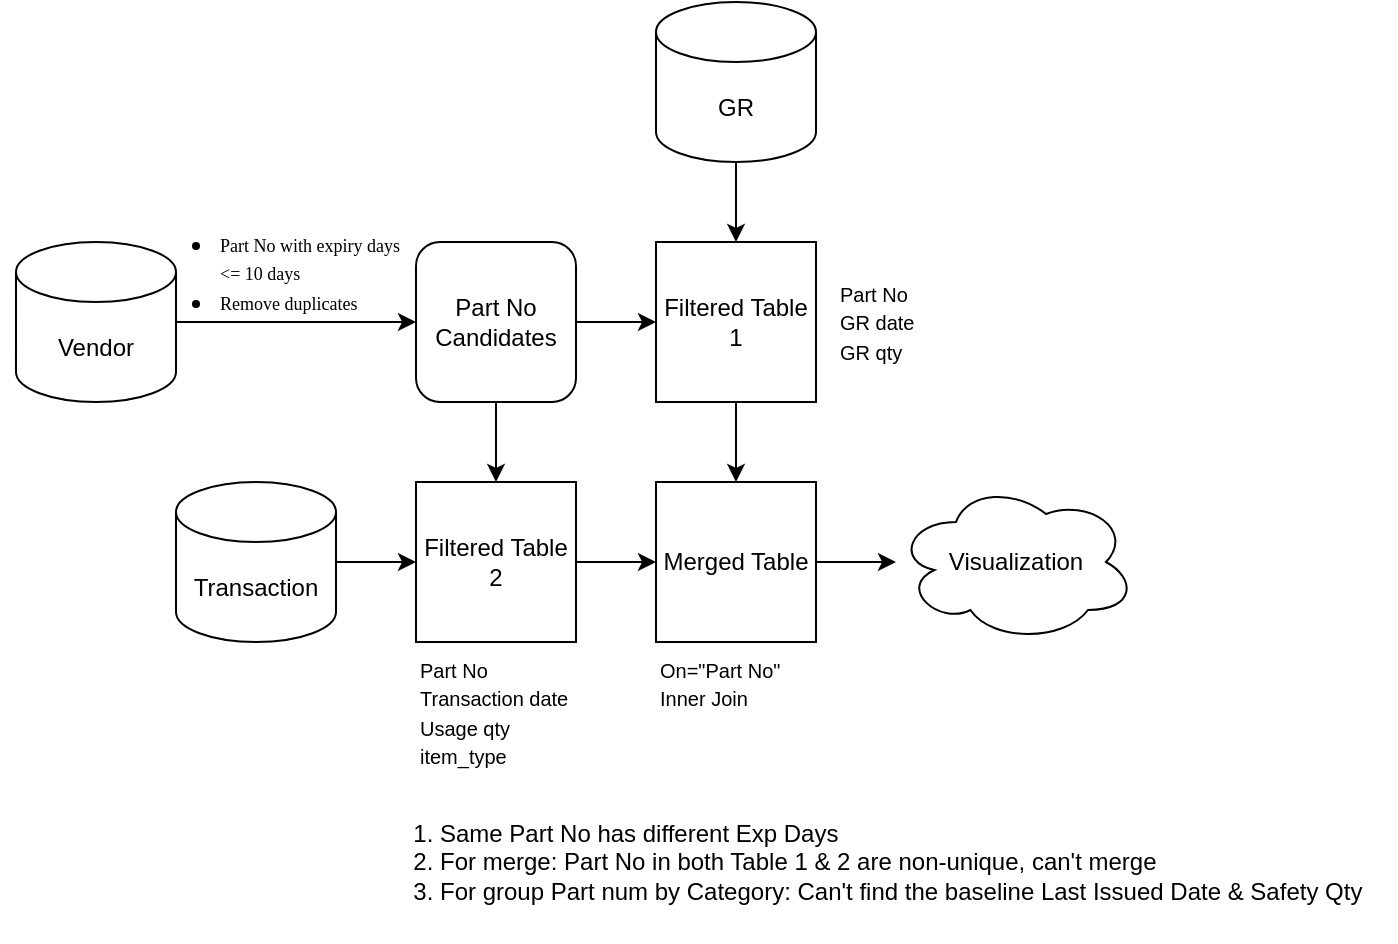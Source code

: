 <mxfile version="21.2.8" type="device">
  <diagram name="第 1 页" id="IrSHBF4i6lEzjxUa9KWe">
    <mxGraphModel dx="611" dy="499" grid="1" gridSize="10" guides="1" tooltips="1" connect="1" arrows="1" fold="1" page="1" pageScale="1" pageWidth="827" pageHeight="1169" math="0" shadow="0">
      <root>
        <mxCell id="0" />
        <mxCell id="1" parent="0" />
        <mxCell id="WkcVYtYWA_B80eKqmp-8-4" value="" style="endArrow=classic;html=1;rounded=0;exitX=1;exitY=0.5;exitDx=0;exitDy=0;" edge="1" parent="1">
          <mxGeometry width="50" height="50" relative="1" as="geometry">
            <mxPoint x="120" y="200" as="sourcePoint" />
            <mxPoint x="320" y="200" as="targetPoint" />
          </mxGeometry>
        </mxCell>
        <mxCell id="WkcVYtYWA_B80eKqmp-8-5" value="&lt;ul&gt;&lt;li&gt;&lt;span style=&quot;background-color: initial; font-family: &amp;quot;Times New Roman&amp;quot;; font-size: 9px;&quot;&gt;Part No with expiry days &amp;lt;= 10 days&lt;/span&gt;&lt;/li&gt;&lt;li&gt;&lt;span style=&quot;font-size: 9px; font-family: &amp;quot;Times New Roman&amp;quot;; background-color: initial;&quot;&gt;Remove duplicates&lt;/span&gt;&lt;/li&gt;&lt;/ul&gt;" style="text;html=1;strokeColor=none;fillColor=none;align=left;verticalAlign=middle;whiteSpace=wrap;rounded=0;" vertex="1" parent="1">
          <mxGeometry x="180" y="160" width="140" height="30" as="geometry" />
        </mxCell>
        <mxCell id="WkcVYtYWA_B80eKqmp-8-35" style="edgeStyle=orthogonalEdgeStyle;rounded=0;orthogonalLoop=1;jettySize=auto;html=1;exitX=0.5;exitY=1;exitDx=0;exitDy=0;entryX=0.5;entryY=0;entryDx=0;entryDy=0;" edge="1" parent="1" source="WkcVYtYWA_B80eKqmp-8-10" target="WkcVYtYWA_B80eKqmp-8-24">
          <mxGeometry relative="1" as="geometry" />
        </mxCell>
        <mxCell id="WkcVYtYWA_B80eKqmp-8-38" style="edgeStyle=orthogonalEdgeStyle;rounded=0;orthogonalLoop=1;jettySize=auto;html=1;exitX=1;exitY=0.5;exitDx=0;exitDy=0;entryX=0;entryY=0.5;entryDx=0;entryDy=0;" edge="1" parent="1" source="WkcVYtYWA_B80eKqmp-8-10" target="WkcVYtYWA_B80eKqmp-8-37">
          <mxGeometry relative="1" as="geometry" />
        </mxCell>
        <mxCell id="WkcVYtYWA_B80eKqmp-8-10" value="Part No Candidates" style="rounded=1;whiteSpace=wrap;html=1;" vertex="1" parent="1">
          <mxGeometry x="320" y="160" width="80" height="80" as="geometry" />
        </mxCell>
        <mxCell id="WkcVYtYWA_B80eKqmp-8-15" value="Vendor" style="shape=cylinder3;whiteSpace=wrap;html=1;boundedLbl=1;backgroundOutline=1;size=15;" vertex="1" parent="1">
          <mxGeometry x="120" y="160" width="80" height="80" as="geometry" />
        </mxCell>
        <mxCell id="WkcVYtYWA_B80eKqmp-8-20" value="&lt;font style=&quot;font-size: 10px;&quot;&gt;Part No&lt;br&gt;Transaction date&lt;br&gt;Usage qty&lt;br&gt;item_type&lt;/font&gt;" style="text;html=1;align=left;verticalAlign=middle;resizable=0;points=[];autosize=1;strokeColor=none;fillColor=none;" vertex="1" parent="1">
          <mxGeometry x="320" y="360" width="100" height="70" as="geometry" />
        </mxCell>
        <mxCell id="WkcVYtYWA_B80eKqmp-8-36" style="edgeStyle=orthogonalEdgeStyle;rounded=0;orthogonalLoop=1;jettySize=auto;html=1;exitX=1;exitY=0.5;exitDx=0;exitDy=0;exitPerimeter=0;entryX=0;entryY=0.5;entryDx=0;entryDy=0;" edge="1" parent="1" source="WkcVYtYWA_B80eKqmp-8-21" target="WkcVYtYWA_B80eKqmp-8-24">
          <mxGeometry relative="1" as="geometry" />
        </mxCell>
        <mxCell id="WkcVYtYWA_B80eKqmp-8-21" value="Transaction" style="shape=cylinder3;whiteSpace=wrap;html=1;boundedLbl=1;backgroundOutline=1;size=15;" vertex="1" parent="1">
          <mxGeometry x="200" y="280" width="80" height="80" as="geometry" />
        </mxCell>
        <mxCell id="WkcVYtYWA_B80eKqmp-8-41" style="edgeStyle=orthogonalEdgeStyle;rounded=0;orthogonalLoop=1;jettySize=auto;html=1;exitX=1;exitY=0.5;exitDx=0;exitDy=0;entryX=0;entryY=0.5;entryDx=0;entryDy=0;" edge="1" parent="1" source="WkcVYtYWA_B80eKqmp-8-24" target="WkcVYtYWA_B80eKqmp-8-28">
          <mxGeometry relative="1" as="geometry" />
        </mxCell>
        <mxCell id="WkcVYtYWA_B80eKqmp-8-24" value="Filtered Table 2" style="rounded=0;whiteSpace=wrap;html=1;" vertex="1" parent="1">
          <mxGeometry x="320" y="280" width="80" height="80" as="geometry" />
        </mxCell>
        <mxCell id="WkcVYtYWA_B80eKqmp-8-44" style="edgeStyle=orthogonalEdgeStyle;rounded=0;orthogonalLoop=1;jettySize=auto;html=1;exitX=1;exitY=0.5;exitDx=0;exitDy=0;" edge="1" parent="1" source="WkcVYtYWA_B80eKqmp-8-28" target="WkcVYtYWA_B80eKqmp-8-33">
          <mxGeometry relative="1" as="geometry" />
        </mxCell>
        <mxCell id="WkcVYtYWA_B80eKqmp-8-28" value="Merged Table" style="rounded=0;whiteSpace=wrap;html=1;" vertex="1" parent="1">
          <mxGeometry x="440" y="280" width="80" height="80" as="geometry" />
        </mxCell>
        <mxCell id="WkcVYtYWA_B80eKqmp-8-39" style="edgeStyle=orthogonalEdgeStyle;rounded=0;orthogonalLoop=1;jettySize=auto;html=1;exitX=0.5;exitY=1;exitDx=0;exitDy=0;exitPerimeter=0;entryX=0.5;entryY=0;entryDx=0;entryDy=0;" edge="1" parent="1" source="WkcVYtYWA_B80eKqmp-8-30" target="WkcVYtYWA_B80eKqmp-8-37">
          <mxGeometry relative="1" as="geometry" />
        </mxCell>
        <mxCell id="WkcVYtYWA_B80eKqmp-8-30" value="GR" style="shape=cylinder3;whiteSpace=wrap;html=1;boundedLbl=1;backgroundOutline=1;size=15;" vertex="1" parent="1">
          <mxGeometry x="440" y="40" width="80" height="80" as="geometry" />
        </mxCell>
        <mxCell id="WkcVYtYWA_B80eKqmp-8-32" value="&lt;span style=&quot;font-size: 10px;&quot;&gt;On=&quot;Part No&quot;&lt;br&gt;Inner Join&lt;br&gt;&lt;/span&gt;" style="text;whiteSpace=wrap;html=1;" vertex="1" parent="1">
          <mxGeometry x="440" y="360" width="115" height="30" as="geometry" />
        </mxCell>
        <mxCell id="WkcVYtYWA_B80eKqmp-8-33" value="Visualization" style="ellipse;shape=cloud;whiteSpace=wrap;html=1;" vertex="1" parent="1">
          <mxGeometry x="560" y="280" width="120" height="80" as="geometry" />
        </mxCell>
        <mxCell id="WkcVYtYWA_B80eKqmp-8-42" style="edgeStyle=orthogonalEdgeStyle;rounded=0;orthogonalLoop=1;jettySize=auto;html=1;exitX=0.5;exitY=1;exitDx=0;exitDy=0;entryX=0.5;entryY=0;entryDx=0;entryDy=0;" edge="1" parent="1" source="WkcVYtYWA_B80eKqmp-8-37" target="WkcVYtYWA_B80eKqmp-8-28">
          <mxGeometry relative="1" as="geometry" />
        </mxCell>
        <mxCell id="WkcVYtYWA_B80eKqmp-8-37" value="Filtered Table 1" style="rounded=0;whiteSpace=wrap;html=1;" vertex="1" parent="1">
          <mxGeometry x="440" y="160" width="80" height="80" as="geometry" />
        </mxCell>
        <mxCell id="WkcVYtYWA_B80eKqmp-8-40" value="&lt;font style=&quot;font-size: 10px;&quot;&gt;Part No&lt;br&gt;GR date&lt;br&gt;GR qty&lt;br&gt;&lt;/font&gt;" style="text;html=1;align=left;verticalAlign=middle;resizable=0;points=[];autosize=1;strokeColor=none;fillColor=none;" vertex="1" parent="1">
          <mxGeometry x="530" y="170" width="60" height="60" as="geometry" />
        </mxCell>
        <mxCell id="WkcVYtYWA_B80eKqmp-8-46" value="&lt;ol&gt;&lt;li&gt;Same Part No has different Exp Days&lt;/li&gt;&lt;li&gt;For merge: Part No in both Table 1 &amp;amp; 2 are non-unique, can&#39;t merge&lt;/li&gt;&lt;li&gt;For group Part num by Category: Can&#39;t find the baseline Last Issued Date &amp;amp; Safety Qty&lt;/li&gt;&lt;/ol&gt;" style="text;html=1;align=left;verticalAlign=middle;resizable=0;points=[];autosize=1;strokeColor=none;fillColor=none;" vertex="1" parent="1">
          <mxGeometry x="290" y="430" width="520" height="80" as="geometry" />
        </mxCell>
      </root>
    </mxGraphModel>
  </diagram>
</mxfile>
